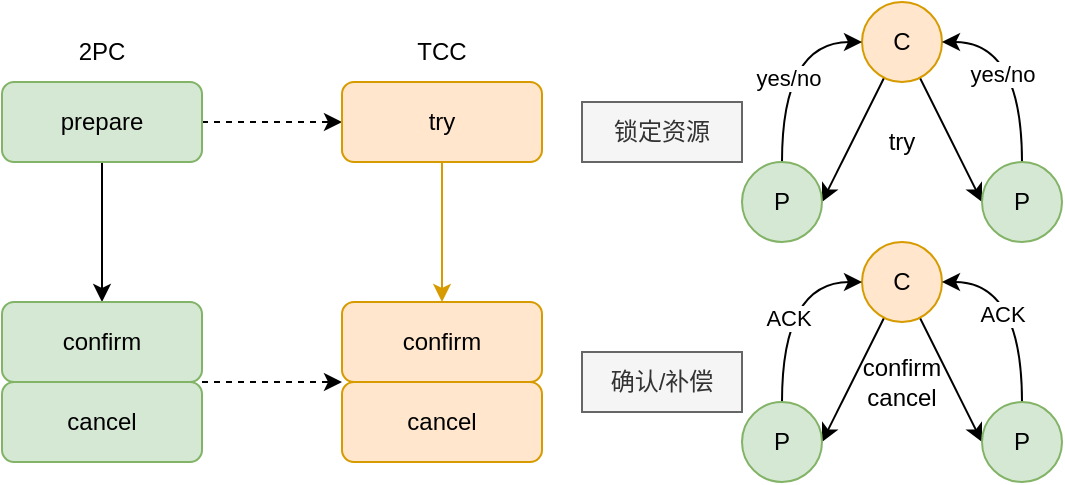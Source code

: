 <mxfile version="20.3.0" type="device"><diagram id="m9B1bHMKTApv8ZUpf-38" name="第 1 页"><mxGraphModel dx="1106" dy="816" grid="1" gridSize="10" guides="1" tooltips="1" connect="1" arrows="1" fold="1" page="1" pageScale="1" pageWidth="827" pageHeight="1169" math="0" shadow="0"><root><mxCell id="0"/><mxCell id="1" parent="0"/><mxCell id="H0b3oVVSVjsoqC0Mymui-8" style="edgeStyle=orthogonalEdgeStyle;rounded=0;orthogonalLoop=1;jettySize=auto;html=1;entryX=0.5;entryY=0;entryDx=0;entryDy=0;" edge="1" parent="1" source="H0b3oVVSVjsoqC0Mymui-1" target="H0b3oVVSVjsoqC0Mymui-2"><mxGeometry relative="1" as="geometry"/></mxCell><mxCell id="H0b3oVVSVjsoqC0Mymui-10" style="edgeStyle=orthogonalEdgeStyle;rounded=0;orthogonalLoop=1;jettySize=auto;html=1;entryX=0;entryY=0.5;entryDx=0;entryDy=0;dashed=1;" edge="1" parent="1" source="H0b3oVVSVjsoqC0Mymui-1" target="H0b3oVVSVjsoqC0Mymui-4"><mxGeometry relative="1" as="geometry"/></mxCell><mxCell id="H0b3oVVSVjsoqC0Mymui-1" value="prepare" style="rounded=1;whiteSpace=wrap;html=1;fillColor=#d5e8d4;strokeColor=#82b366;" vertex="1" parent="1"><mxGeometry x="70" y="190" width="100" height="40" as="geometry"/></mxCell><mxCell id="H0b3oVVSVjsoqC0Mymui-14" style="edgeStyle=orthogonalEdgeStyle;rounded=0;orthogonalLoop=1;jettySize=auto;html=1;entryX=0;entryY=0;entryDx=0;entryDy=0;dashed=1;exitX=1;exitY=1;exitDx=0;exitDy=0;" edge="1" parent="1" source="H0b3oVVSVjsoqC0Mymui-2" target="H0b3oVVSVjsoqC0Mymui-6"><mxGeometry relative="1" as="geometry"><Array as="points"><mxPoint x="220" y="340"/><mxPoint x="220" y="340"/></Array></mxGeometry></mxCell><mxCell id="H0b3oVVSVjsoqC0Mymui-2" value="confirm" style="rounded=1;whiteSpace=wrap;html=1;fillColor=#d5e8d4;strokeColor=#82b366;" vertex="1" parent="1"><mxGeometry x="70" y="300" width="100" height="40" as="geometry"/></mxCell><mxCell id="H0b3oVVSVjsoqC0Mymui-3" value="cancel" style="rounded=1;whiteSpace=wrap;html=1;fillColor=#d5e8d4;strokeColor=#82b366;" vertex="1" parent="1"><mxGeometry x="70" y="340" width="100" height="40" as="geometry"/></mxCell><mxCell id="H0b3oVVSVjsoqC0Mymui-9" style="edgeStyle=orthogonalEdgeStyle;rounded=0;orthogonalLoop=1;jettySize=auto;html=1;entryX=0.5;entryY=0;entryDx=0;entryDy=0;fillColor=#ffe6cc;strokeColor=#d79b00;" edge="1" parent="1" source="H0b3oVVSVjsoqC0Mymui-4" target="H0b3oVVSVjsoqC0Mymui-5"><mxGeometry relative="1" as="geometry"/></mxCell><mxCell id="H0b3oVVSVjsoqC0Mymui-4" value="try" style="rounded=1;whiteSpace=wrap;html=1;fillColor=#ffe6cc;strokeColor=#d79b00;" vertex="1" parent="1"><mxGeometry x="240" y="190" width="100" height="40" as="geometry"/></mxCell><mxCell id="H0b3oVVSVjsoqC0Mymui-5" value="confirm" style="rounded=1;whiteSpace=wrap;html=1;fillColor=#ffe6cc;strokeColor=#d79b00;" vertex="1" parent="1"><mxGeometry x="240" y="300" width="100" height="40" as="geometry"/></mxCell><mxCell id="H0b3oVVSVjsoqC0Mymui-6" value="cancel" style="rounded=1;whiteSpace=wrap;html=1;fillColor=#ffe6cc;strokeColor=#d79b00;" vertex="1" parent="1"><mxGeometry x="240" y="340" width="100" height="40" as="geometry"/></mxCell><mxCell id="H0b3oVVSVjsoqC0Mymui-15" value="2PC" style="text;html=1;strokeColor=none;fillColor=none;align=center;verticalAlign=middle;whiteSpace=wrap;rounded=0;" vertex="1" parent="1"><mxGeometry x="90" y="160" width="60" height="30" as="geometry"/></mxCell><mxCell id="H0b3oVVSVjsoqC0Mymui-16" value="TCC" style="text;html=1;strokeColor=none;fillColor=none;align=center;verticalAlign=middle;whiteSpace=wrap;rounded=0;" vertex="1" parent="1"><mxGeometry x="260" y="160" width="60" height="30" as="geometry"/></mxCell><mxCell id="H0b3oVVSVjsoqC0Mymui-25" style="rounded=0;orthogonalLoop=1;jettySize=auto;html=1;entryX=1;entryY=0.5;entryDx=0;entryDy=0;elbow=vertical;" edge="1" parent="1" source="H0b3oVVSVjsoqC0Mymui-17" target="H0b3oVVSVjsoqC0Mymui-18"><mxGeometry relative="1" as="geometry"/></mxCell><mxCell id="H0b3oVVSVjsoqC0Mymui-26" style="edgeStyle=none;rounded=0;orthogonalLoop=1;jettySize=auto;html=1;entryX=0;entryY=0.5;entryDx=0;entryDy=0;elbow=vertical;" edge="1" parent="1" source="H0b3oVVSVjsoqC0Mymui-17" target="H0b3oVVSVjsoqC0Mymui-19"><mxGeometry relative="1" as="geometry"/></mxCell><mxCell id="H0b3oVVSVjsoqC0Mymui-17" value="C" style="ellipse;whiteSpace=wrap;html=1;aspect=fixed;fillColor=#ffe6cc;strokeColor=#d79b00;" vertex="1" parent="1"><mxGeometry x="500" y="150" width="40" height="40" as="geometry"/></mxCell><mxCell id="H0b3oVVSVjsoqC0Mymui-23" style="edgeStyle=orthogonalEdgeStyle;curved=1;rounded=0;orthogonalLoop=1;jettySize=auto;html=1;entryX=0;entryY=0.5;entryDx=0;entryDy=0;elbow=vertical;exitX=0.5;exitY=0;exitDx=0;exitDy=0;" edge="1" parent="1" source="H0b3oVVSVjsoqC0Mymui-18" target="H0b3oVVSVjsoqC0Mymui-17"><mxGeometry relative="1" as="geometry"/></mxCell><mxCell id="H0b3oVVSVjsoqC0Mymui-27" value="yes/no" style="edgeLabel;html=1;align=center;verticalAlign=middle;resizable=0;points=[];" vertex="1" connectable="0" parent="H0b3oVVSVjsoqC0Mymui-23"><mxGeometry x="-0.16" y="-3" relative="1" as="geometry"><mxPoint as="offset"/></mxGeometry></mxCell><mxCell id="H0b3oVVSVjsoqC0Mymui-18" value="P" style="ellipse;whiteSpace=wrap;html=1;aspect=fixed;fillColor=#d5e8d4;strokeColor=#82b366;" vertex="1" parent="1"><mxGeometry x="440" y="230" width="40" height="40" as="geometry"/></mxCell><mxCell id="H0b3oVVSVjsoqC0Mymui-24" style="edgeStyle=orthogonalEdgeStyle;curved=1;rounded=0;orthogonalLoop=1;jettySize=auto;html=1;entryX=1;entryY=0.5;entryDx=0;entryDy=0;elbow=vertical;exitX=0.5;exitY=0;exitDx=0;exitDy=0;" edge="1" parent="1" source="H0b3oVVSVjsoqC0Mymui-19" target="H0b3oVVSVjsoqC0Mymui-17"><mxGeometry relative="1" as="geometry"/></mxCell><mxCell id="H0b3oVVSVjsoqC0Mymui-28" value="yes/no" style="edgeLabel;html=1;align=center;verticalAlign=middle;resizable=0;points=[];" vertex="1" connectable="0" parent="H0b3oVVSVjsoqC0Mymui-24"><mxGeometry x="-0.12" y="10" relative="1" as="geometry"><mxPoint as="offset"/></mxGeometry></mxCell><mxCell id="H0b3oVVSVjsoqC0Mymui-19" value="P" style="ellipse;whiteSpace=wrap;html=1;aspect=fixed;fillColor=#d5e8d4;strokeColor=#82b366;" vertex="1" parent="1"><mxGeometry x="560" y="230" width="40" height="40" as="geometry"/></mxCell><mxCell id="H0b3oVVSVjsoqC0Mymui-29" value="try" style="text;html=1;strokeColor=none;fillColor=none;align=center;verticalAlign=middle;whiteSpace=wrap;rounded=0;" vertex="1" parent="1"><mxGeometry x="505" y="210" width="30" height="20" as="geometry"/></mxCell><mxCell id="H0b3oVVSVjsoqC0Mymui-40" style="rounded=0;orthogonalLoop=1;jettySize=auto;html=1;entryX=1;entryY=0.5;entryDx=0;entryDy=0;elbow=vertical;" edge="1" parent="1" source="H0b3oVVSVjsoqC0Mymui-42" target="H0b3oVVSVjsoqC0Mymui-45"><mxGeometry relative="1" as="geometry"/></mxCell><mxCell id="H0b3oVVSVjsoqC0Mymui-41" style="edgeStyle=none;rounded=0;orthogonalLoop=1;jettySize=auto;html=1;entryX=0;entryY=0.5;entryDx=0;entryDy=0;elbow=vertical;" edge="1" parent="1" source="H0b3oVVSVjsoqC0Mymui-42" target="H0b3oVVSVjsoqC0Mymui-48"><mxGeometry relative="1" as="geometry"/></mxCell><mxCell id="H0b3oVVSVjsoqC0Mymui-42" value="C" style="ellipse;whiteSpace=wrap;html=1;aspect=fixed;fillColor=#ffe6cc;strokeColor=#d79b00;" vertex="1" parent="1"><mxGeometry x="500" y="270" width="40" height="40" as="geometry"/></mxCell><mxCell id="H0b3oVVSVjsoqC0Mymui-43" style="edgeStyle=orthogonalEdgeStyle;curved=1;rounded=0;orthogonalLoop=1;jettySize=auto;html=1;entryX=0;entryY=0.5;entryDx=0;entryDy=0;elbow=vertical;exitX=0.5;exitY=0;exitDx=0;exitDy=0;" edge="1" parent="1" source="H0b3oVVSVjsoqC0Mymui-45" target="H0b3oVVSVjsoqC0Mymui-42"><mxGeometry relative="1" as="geometry"/></mxCell><mxCell id="H0b3oVVSVjsoqC0Mymui-44" value="ACK" style="edgeLabel;html=1;align=center;verticalAlign=middle;resizable=0;points=[];" vertex="1" connectable="0" parent="H0b3oVVSVjsoqC0Mymui-43"><mxGeometry x="-0.16" y="-3" relative="1" as="geometry"><mxPoint as="offset"/></mxGeometry></mxCell><mxCell id="H0b3oVVSVjsoqC0Mymui-45" value="P" style="ellipse;whiteSpace=wrap;html=1;aspect=fixed;fillColor=#d5e8d4;strokeColor=#82b366;" vertex="1" parent="1"><mxGeometry x="440" y="350" width="40" height="40" as="geometry"/></mxCell><mxCell id="H0b3oVVSVjsoqC0Mymui-46" style="edgeStyle=orthogonalEdgeStyle;curved=1;rounded=0;orthogonalLoop=1;jettySize=auto;html=1;entryX=1;entryY=0.5;entryDx=0;entryDy=0;elbow=vertical;exitX=0.5;exitY=0;exitDx=0;exitDy=0;" edge="1" parent="1" source="H0b3oVVSVjsoqC0Mymui-48" target="H0b3oVVSVjsoqC0Mymui-42"><mxGeometry relative="1" as="geometry"/></mxCell><mxCell id="H0b3oVVSVjsoqC0Mymui-47" value="ACK" style="edgeLabel;html=1;align=center;verticalAlign=middle;resizable=0;points=[];" vertex="1" connectable="0" parent="H0b3oVVSVjsoqC0Mymui-46"><mxGeometry x="-0.12" y="10" relative="1" as="geometry"><mxPoint as="offset"/></mxGeometry></mxCell><mxCell id="H0b3oVVSVjsoqC0Mymui-48" value="P" style="ellipse;whiteSpace=wrap;html=1;aspect=fixed;fillColor=#d5e8d4;strokeColor=#82b366;" vertex="1" parent="1"><mxGeometry x="560" y="350" width="40" height="40" as="geometry"/></mxCell><mxCell id="H0b3oVVSVjsoqC0Mymui-49" value="confirm&lt;br&gt;cancel" style="text;html=1;strokeColor=none;fillColor=none;align=center;verticalAlign=middle;whiteSpace=wrap;rounded=0;" vertex="1" parent="1"><mxGeometry x="505" y="330" width="30" height="20" as="geometry"/></mxCell><mxCell id="H0b3oVVSVjsoqC0Mymui-51" value="锁定资源" style="rounded=0;whiteSpace=wrap;html=1;fillColor=#f5f5f5;fontColor=#333333;strokeColor=#666666;" vertex="1" parent="1"><mxGeometry x="360" y="200" width="80" height="30" as="geometry"/></mxCell><mxCell id="H0b3oVVSVjsoqC0Mymui-52" value="确认/补偿" style="rounded=0;whiteSpace=wrap;html=1;fillColor=#f5f5f5;fontColor=#333333;strokeColor=#666666;" vertex="1" parent="1"><mxGeometry x="360" y="325" width="80" height="30" as="geometry"/></mxCell></root></mxGraphModel></diagram></mxfile>